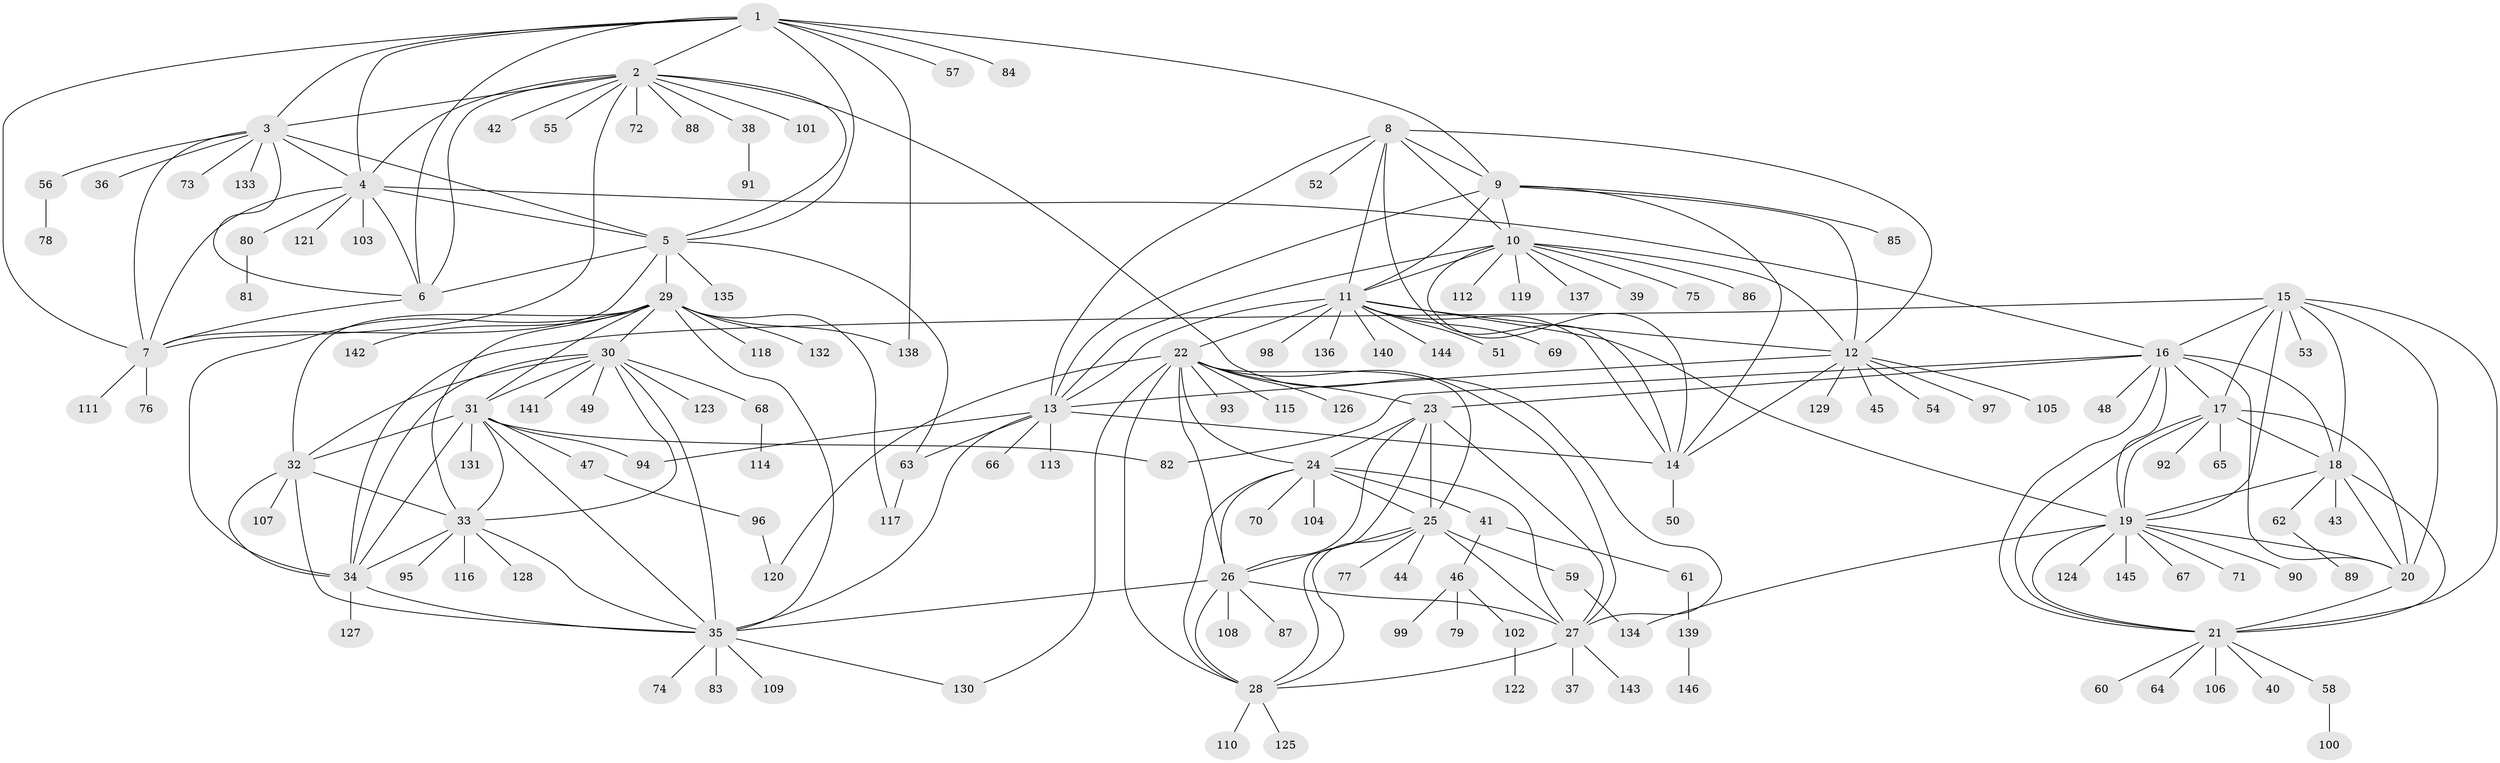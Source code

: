 // coarse degree distribution, {8: 0.0196078431372549, 4: 0.029411764705882353, 10: 0.00980392156862745, 6: 0.00980392156862745, 14: 0.00980392156862745, 5: 0.0196078431372549, 13: 0.0196078431372549, 1: 0.7941176470588235, 16: 0.0196078431372549, 2: 0.058823529411764705, 17: 0.00980392156862745}
// Generated by graph-tools (version 1.1) at 2025/59/03/04/25 21:59:14]
// undirected, 146 vertices, 234 edges
graph export_dot {
graph [start="1"]
  node [color=gray90,style=filled];
  1;
  2;
  3;
  4;
  5;
  6;
  7;
  8;
  9;
  10;
  11;
  12;
  13;
  14;
  15;
  16;
  17;
  18;
  19;
  20;
  21;
  22;
  23;
  24;
  25;
  26;
  27;
  28;
  29;
  30;
  31;
  32;
  33;
  34;
  35;
  36;
  37;
  38;
  39;
  40;
  41;
  42;
  43;
  44;
  45;
  46;
  47;
  48;
  49;
  50;
  51;
  52;
  53;
  54;
  55;
  56;
  57;
  58;
  59;
  60;
  61;
  62;
  63;
  64;
  65;
  66;
  67;
  68;
  69;
  70;
  71;
  72;
  73;
  74;
  75;
  76;
  77;
  78;
  79;
  80;
  81;
  82;
  83;
  84;
  85;
  86;
  87;
  88;
  89;
  90;
  91;
  92;
  93;
  94;
  95;
  96;
  97;
  98;
  99;
  100;
  101;
  102;
  103;
  104;
  105;
  106;
  107;
  108;
  109;
  110;
  111;
  112;
  113;
  114;
  115;
  116;
  117;
  118;
  119;
  120;
  121;
  122;
  123;
  124;
  125;
  126;
  127;
  128;
  129;
  130;
  131;
  132;
  133;
  134;
  135;
  136;
  137;
  138;
  139;
  140;
  141;
  142;
  143;
  144;
  145;
  146;
  1 -- 2;
  1 -- 3;
  1 -- 4;
  1 -- 5;
  1 -- 6;
  1 -- 7;
  1 -- 9;
  1 -- 57;
  1 -- 84;
  1 -- 138;
  2 -- 3;
  2 -- 4;
  2 -- 5;
  2 -- 6;
  2 -- 7;
  2 -- 27;
  2 -- 38;
  2 -- 42;
  2 -- 55;
  2 -- 72;
  2 -- 88;
  2 -- 101;
  3 -- 4;
  3 -- 5;
  3 -- 6;
  3 -- 7;
  3 -- 36;
  3 -- 56;
  3 -- 73;
  3 -- 133;
  4 -- 5;
  4 -- 6;
  4 -- 7;
  4 -- 16;
  4 -- 80;
  4 -- 103;
  4 -- 121;
  5 -- 6;
  5 -- 7;
  5 -- 29;
  5 -- 63;
  5 -- 135;
  6 -- 7;
  7 -- 76;
  7 -- 111;
  8 -- 9;
  8 -- 10;
  8 -- 11;
  8 -- 12;
  8 -- 13;
  8 -- 14;
  8 -- 52;
  9 -- 10;
  9 -- 11;
  9 -- 12;
  9 -- 13;
  9 -- 14;
  9 -- 85;
  10 -- 11;
  10 -- 12;
  10 -- 13;
  10 -- 14;
  10 -- 39;
  10 -- 75;
  10 -- 86;
  10 -- 112;
  10 -- 119;
  10 -- 137;
  11 -- 12;
  11 -- 13;
  11 -- 14;
  11 -- 19;
  11 -- 22;
  11 -- 51;
  11 -- 69;
  11 -- 98;
  11 -- 136;
  11 -- 140;
  11 -- 144;
  12 -- 13;
  12 -- 14;
  12 -- 45;
  12 -- 54;
  12 -- 97;
  12 -- 105;
  12 -- 129;
  13 -- 14;
  13 -- 35;
  13 -- 63;
  13 -- 66;
  13 -- 94;
  13 -- 113;
  14 -- 50;
  15 -- 16;
  15 -- 17;
  15 -- 18;
  15 -- 19;
  15 -- 20;
  15 -- 21;
  15 -- 34;
  15 -- 53;
  16 -- 17;
  16 -- 18;
  16 -- 19;
  16 -- 20;
  16 -- 21;
  16 -- 23;
  16 -- 48;
  16 -- 82;
  17 -- 18;
  17 -- 19;
  17 -- 20;
  17 -- 21;
  17 -- 65;
  17 -- 92;
  18 -- 19;
  18 -- 20;
  18 -- 21;
  18 -- 43;
  18 -- 62;
  19 -- 20;
  19 -- 21;
  19 -- 67;
  19 -- 71;
  19 -- 90;
  19 -- 124;
  19 -- 134;
  19 -- 145;
  20 -- 21;
  21 -- 40;
  21 -- 58;
  21 -- 60;
  21 -- 64;
  21 -- 106;
  22 -- 23;
  22 -- 24;
  22 -- 25;
  22 -- 26;
  22 -- 27;
  22 -- 28;
  22 -- 93;
  22 -- 115;
  22 -- 120;
  22 -- 126;
  22 -- 130;
  23 -- 24;
  23 -- 25;
  23 -- 26;
  23 -- 27;
  23 -- 28;
  24 -- 25;
  24 -- 26;
  24 -- 27;
  24 -- 28;
  24 -- 41;
  24 -- 70;
  24 -- 104;
  25 -- 26;
  25 -- 27;
  25 -- 28;
  25 -- 44;
  25 -- 59;
  25 -- 77;
  26 -- 27;
  26 -- 28;
  26 -- 35;
  26 -- 87;
  26 -- 108;
  27 -- 28;
  27 -- 37;
  27 -- 143;
  28 -- 110;
  28 -- 125;
  29 -- 30;
  29 -- 31;
  29 -- 32;
  29 -- 33;
  29 -- 34;
  29 -- 35;
  29 -- 117;
  29 -- 118;
  29 -- 132;
  29 -- 138;
  29 -- 142;
  30 -- 31;
  30 -- 32;
  30 -- 33;
  30 -- 34;
  30 -- 35;
  30 -- 49;
  30 -- 68;
  30 -- 123;
  30 -- 141;
  31 -- 32;
  31 -- 33;
  31 -- 34;
  31 -- 35;
  31 -- 47;
  31 -- 82;
  31 -- 94;
  31 -- 131;
  32 -- 33;
  32 -- 34;
  32 -- 35;
  32 -- 107;
  33 -- 34;
  33 -- 35;
  33 -- 95;
  33 -- 116;
  33 -- 128;
  34 -- 35;
  34 -- 127;
  35 -- 74;
  35 -- 83;
  35 -- 109;
  35 -- 130;
  38 -- 91;
  41 -- 46;
  41 -- 61;
  46 -- 79;
  46 -- 99;
  46 -- 102;
  47 -- 96;
  56 -- 78;
  58 -- 100;
  59 -- 134;
  61 -- 139;
  62 -- 89;
  63 -- 117;
  68 -- 114;
  80 -- 81;
  96 -- 120;
  102 -- 122;
  139 -- 146;
}
